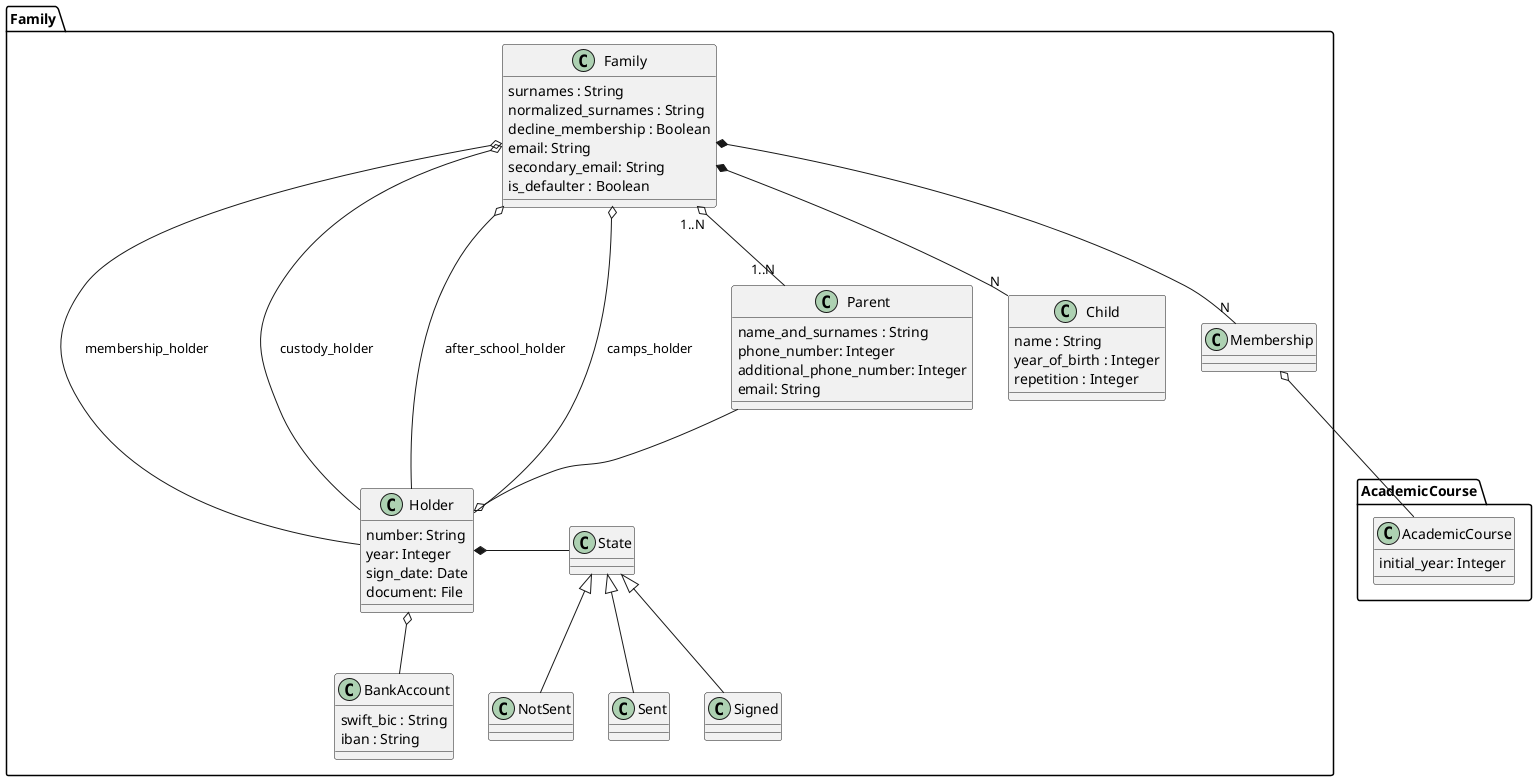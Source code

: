 @startuml
package AcademicCourse {
  class AcademicCourse {
    initial_year: Integer
  }
}

package Family {
  class Family {
    surnames : String
    normalized_surnames : String
    decline_membership : Boolean
    email: String
    secondary_email: String
    is_defaulter : Boolean
  }
  class Parent {
    name_and_surnames : String
    phone_number: Integer
    additional_phone_number: Integer
    email: String
  }
  class Child {
    name : String
    year_of_birth : Integer
    repetition : Integer
  }
  class Holder {
      number: String
      year: Integer
      sign_date: Date
      document: File
  }
  class BankAccount {
    swift_bic : String
    iban : String
  }
  class State
  class NotSent
  class Sent
  class Signed

  NotSent -up-|> State
  Sent -up-|> State
  Signed -up-|> State
  Holder *-right- State

  class Membership
  Parent --o Holder: ""
  Holder o-- BankAccount
  Family o-- Holder : "membership_holder"
  Family o-- Holder : "custody_holder"
  Family o-- Holder : "after_school_holder"
  Family o-- Holder : "camps_holder"


  Family "1..N" o-- "1..N" Parent
  Family *-- "N" Child
  Family *-- "N" Membership: ""
  Membership o-- AcademicCourse.AcademicCourse
}

@enduml
